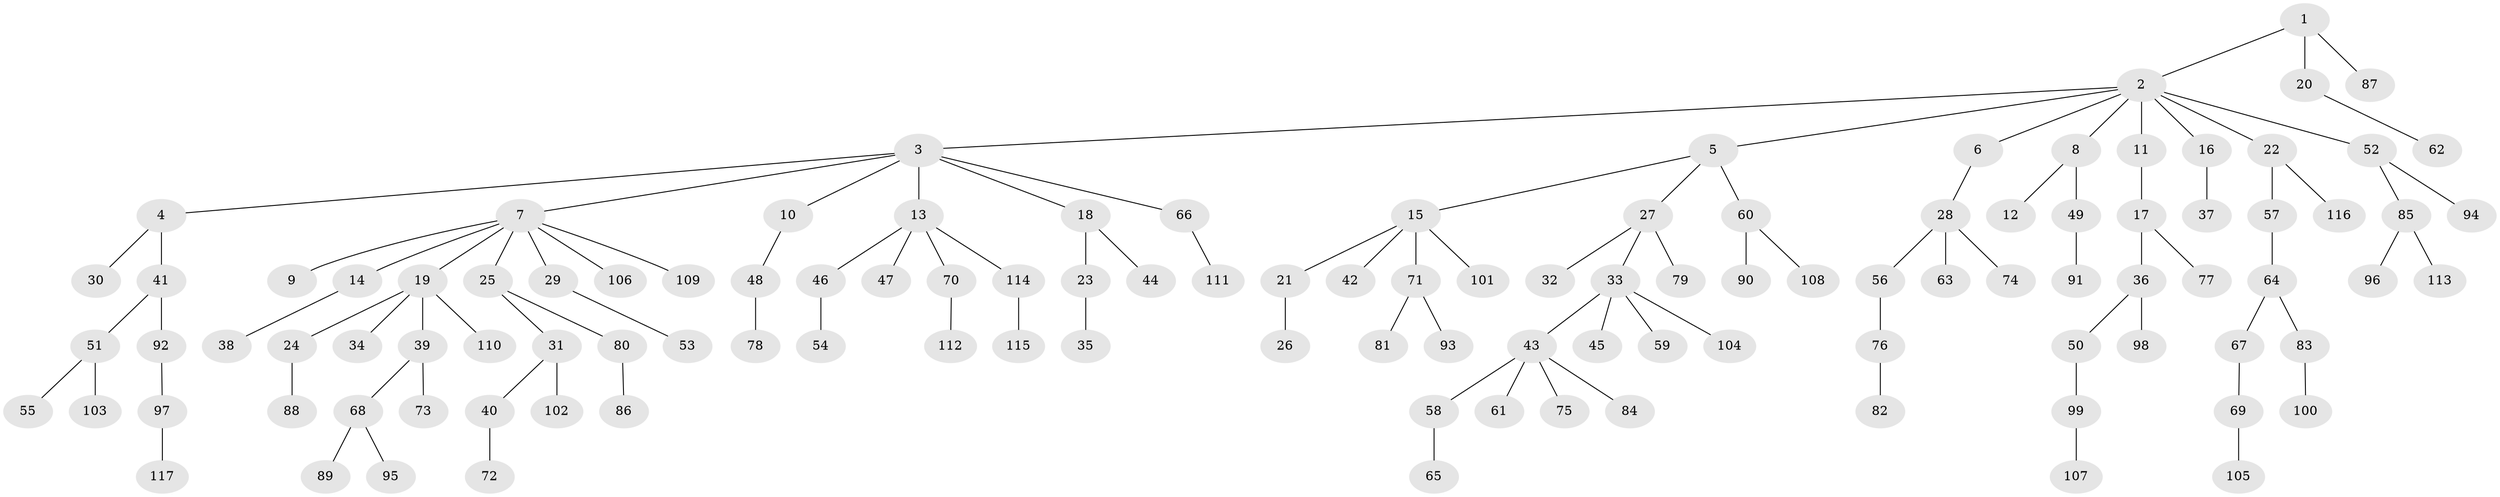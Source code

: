 // coarse degree distribution, {4: 0.05084745762711865, 9: 0.01694915254237288, 2: 0.2711864406779661, 3: 0.11864406779661017, 1: 0.5084745762711864, 6: 0.03389830508474576}
// Generated by graph-tools (version 1.1) at 2025/37/03/04/25 23:37:28]
// undirected, 117 vertices, 116 edges
graph export_dot {
  node [color=gray90,style=filled];
  1;
  2;
  3;
  4;
  5;
  6;
  7;
  8;
  9;
  10;
  11;
  12;
  13;
  14;
  15;
  16;
  17;
  18;
  19;
  20;
  21;
  22;
  23;
  24;
  25;
  26;
  27;
  28;
  29;
  30;
  31;
  32;
  33;
  34;
  35;
  36;
  37;
  38;
  39;
  40;
  41;
  42;
  43;
  44;
  45;
  46;
  47;
  48;
  49;
  50;
  51;
  52;
  53;
  54;
  55;
  56;
  57;
  58;
  59;
  60;
  61;
  62;
  63;
  64;
  65;
  66;
  67;
  68;
  69;
  70;
  71;
  72;
  73;
  74;
  75;
  76;
  77;
  78;
  79;
  80;
  81;
  82;
  83;
  84;
  85;
  86;
  87;
  88;
  89;
  90;
  91;
  92;
  93;
  94;
  95;
  96;
  97;
  98;
  99;
  100;
  101;
  102;
  103;
  104;
  105;
  106;
  107;
  108;
  109;
  110;
  111;
  112;
  113;
  114;
  115;
  116;
  117;
  1 -- 2;
  1 -- 20;
  1 -- 87;
  2 -- 3;
  2 -- 5;
  2 -- 6;
  2 -- 8;
  2 -- 11;
  2 -- 16;
  2 -- 22;
  2 -- 52;
  3 -- 4;
  3 -- 7;
  3 -- 10;
  3 -- 13;
  3 -- 18;
  3 -- 66;
  4 -- 30;
  4 -- 41;
  5 -- 15;
  5 -- 27;
  5 -- 60;
  6 -- 28;
  7 -- 9;
  7 -- 14;
  7 -- 19;
  7 -- 25;
  7 -- 29;
  7 -- 106;
  7 -- 109;
  8 -- 12;
  8 -- 49;
  10 -- 48;
  11 -- 17;
  13 -- 46;
  13 -- 47;
  13 -- 70;
  13 -- 114;
  14 -- 38;
  15 -- 21;
  15 -- 42;
  15 -- 71;
  15 -- 101;
  16 -- 37;
  17 -- 36;
  17 -- 77;
  18 -- 23;
  18 -- 44;
  19 -- 24;
  19 -- 34;
  19 -- 39;
  19 -- 110;
  20 -- 62;
  21 -- 26;
  22 -- 57;
  22 -- 116;
  23 -- 35;
  24 -- 88;
  25 -- 31;
  25 -- 80;
  27 -- 32;
  27 -- 33;
  27 -- 79;
  28 -- 56;
  28 -- 63;
  28 -- 74;
  29 -- 53;
  31 -- 40;
  31 -- 102;
  33 -- 43;
  33 -- 45;
  33 -- 59;
  33 -- 104;
  36 -- 50;
  36 -- 98;
  39 -- 68;
  39 -- 73;
  40 -- 72;
  41 -- 51;
  41 -- 92;
  43 -- 58;
  43 -- 61;
  43 -- 75;
  43 -- 84;
  46 -- 54;
  48 -- 78;
  49 -- 91;
  50 -- 99;
  51 -- 55;
  51 -- 103;
  52 -- 85;
  52 -- 94;
  56 -- 76;
  57 -- 64;
  58 -- 65;
  60 -- 90;
  60 -- 108;
  64 -- 67;
  64 -- 83;
  66 -- 111;
  67 -- 69;
  68 -- 89;
  68 -- 95;
  69 -- 105;
  70 -- 112;
  71 -- 81;
  71 -- 93;
  76 -- 82;
  80 -- 86;
  83 -- 100;
  85 -- 96;
  85 -- 113;
  92 -- 97;
  97 -- 117;
  99 -- 107;
  114 -- 115;
}
